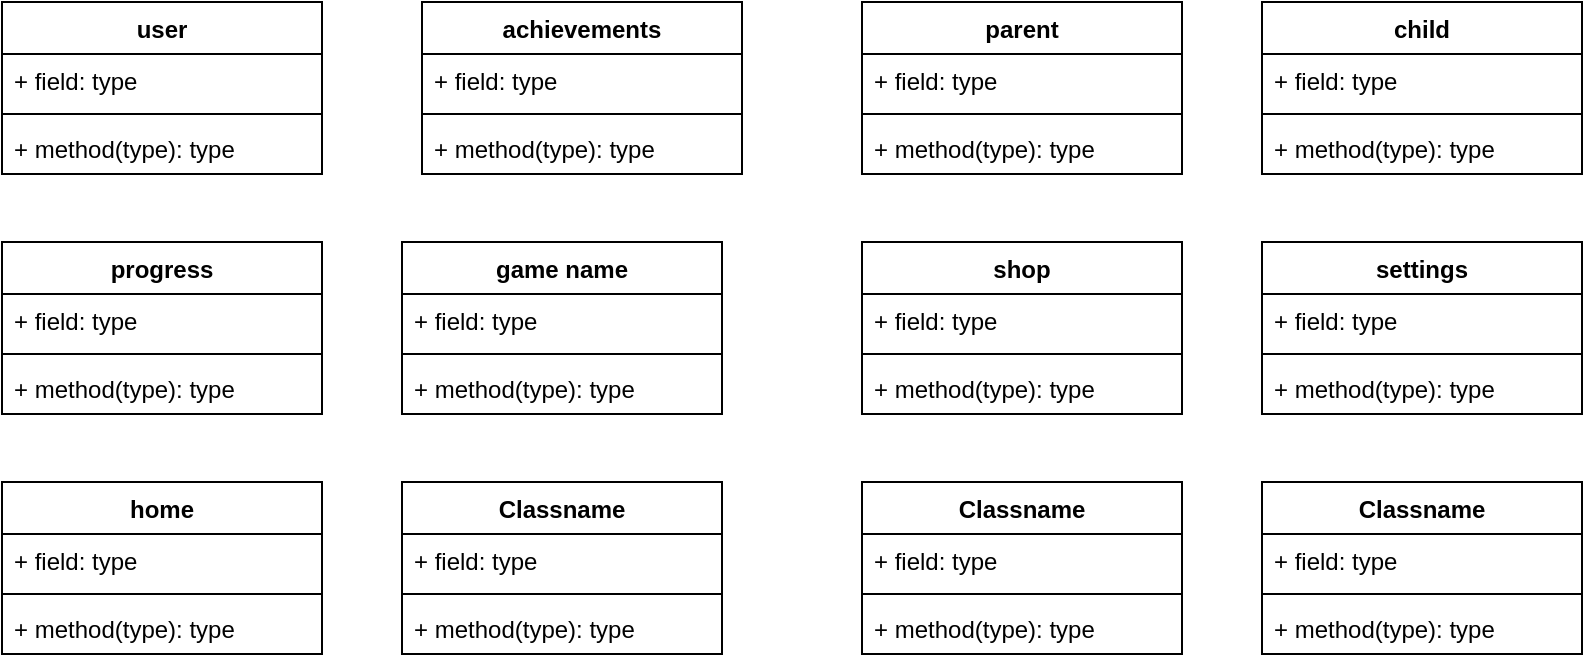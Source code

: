 <mxfile version="20.5.1" type="device"><diagram id="C5RBs43oDa-KdzZeNtuy" name="Page-1"><mxGraphModel dx="1008" dy="558" grid="1" gridSize="10" guides="1" tooltips="1" connect="1" arrows="1" fold="1" page="1" pageScale="1" pageWidth="827" pageHeight="1169" math="0" shadow="0"><root><mxCell id="WIyWlLk6GJQsqaUBKTNV-0"/><mxCell id="WIyWlLk6GJQsqaUBKTNV-1" parent="WIyWlLk6GJQsqaUBKTNV-0"/><mxCell id="71pGwjElcJfVmf1t_7z7-0" value="user" style="swimlane;fontStyle=1;align=center;verticalAlign=top;childLayout=stackLayout;horizontal=1;startSize=26;horizontalStack=0;resizeParent=1;resizeParentMax=0;resizeLast=0;collapsible=1;marginBottom=0;" vertex="1" parent="WIyWlLk6GJQsqaUBKTNV-1"><mxGeometry width="160" height="86" as="geometry"/></mxCell><mxCell id="71pGwjElcJfVmf1t_7z7-1" value="+ field: type" style="text;strokeColor=none;fillColor=none;align=left;verticalAlign=top;spacingLeft=4;spacingRight=4;overflow=hidden;rotatable=0;points=[[0,0.5],[1,0.5]];portConstraint=eastwest;" vertex="1" parent="71pGwjElcJfVmf1t_7z7-0"><mxGeometry y="26" width="160" height="26" as="geometry"/></mxCell><mxCell id="71pGwjElcJfVmf1t_7z7-2" value="" style="line;strokeWidth=1;fillColor=none;align=left;verticalAlign=middle;spacingTop=-1;spacingLeft=3;spacingRight=3;rotatable=0;labelPosition=right;points=[];portConstraint=eastwest;strokeColor=inherit;" vertex="1" parent="71pGwjElcJfVmf1t_7z7-0"><mxGeometry y="52" width="160" height="8" as="geometry"/></mxCell><mxCell id="71pGwjElcJfVmf1t_7z7-3" value="+ method(type): type" style="text;strokeColor=none;fillColor=none;align=left;verticalAlign=top;spacingLeft=4;spacingRight=4;overflow=hidden;rotatable=0;points=[[0,0.5],[1,0.5]];portConstraint=eastwest;" vertex="1" parent="71pGwjElcJfVmf1t_7z7-0"><mxGeometry y="60" width="160" height="26" as="geometry"/></mxCell><mxCell id="71pGwjElcJfVmf1t_7z7-4" value="achievements" style="swimlane;fontStyle=1;align=center;verticalAlign=top;childLayout=stackLayout;horizontal=1;startSize=26;horizontalStack=0;resizeParent=1;resizeParentMax=0;resizeLast=0;collapsible=1;marginBottom=0;" vertex="1" parent="WIyWlLk6GJQsqaUBKTNV-1"><mxGeometry x="210" width="160" height="86" as="geometry"/></mxCell><mxCell id="71pGwjElcJfVmf1t_7z7-5" value="+ field: type" style="text;strokeColor=none;fillColor=none;align=left;verticalAlign=top;spacingLeft=4;spacingRight=4;overflow=hidden;rotatable=0;points=[[0,0.5],[1,0.5]];portConstraint=eastwest;" vertex="1" parent="71pGwjElcJfVmf1t_7z7-4"><mxGeometry y="26" width="160" height="26" as="geometry"/></mxCell><mxCell id="71pGwjElcJfVmf1t_7z7-6" value="" style="line;strokeWidth=1;fillColor=none;align=left;verticalAlign=middle;spacingTop=-1;spacingLeft=3;spacingRight=3;rotatable=0;labelPosition=right;points=[];portConstraint=eastwest;strokeColor=inherit;" vertex="1" parent="71pGwjElcJfVmf1t_7z7-4"><mxGeometry y="52" width="160" height="8" as="geometry"/></mxCell><mxCell id="71pGwjElcJfVmf1t_7z7-7" value="+ method(type): type" style="text;strokeColor=none;fillColor=none;align=left;verticalAlign=top;spacingLeft=4;spacingRight=4;overflow=hidden;rotatable=0;points=[[0,0.5],[1,0.5]];portConstraint=eastwest;" vertex="1" parent="71pGwjElcJfVmf1t_7z7-4"><mxGeometry y="60" width="160" height="26" as="geometry"/></mxCell><mxCell id="71pGwjElcJfVmf1t_7z7-8" value="parent" style="swimlane;fontStyle=1;align=center;verticalAlign=top;childLayout=stackLayout;horizontal=1;startSize=26;horizontalStack=0;resizeParent=1;resizeParentMax=0;resizeLast=0;collapsible=1;marginBottom=0;" vertex="1" parent="WIyWlLk6GJQsqaUBKTNV-1"><mxGeometry x="430" width="160" height="86" as="geometry"/></mxCell><mxCell id="71pGwjElcJfVmf1t_7z7-9" value="+ field: type" style="text;strokeColor=none;fillColor=none;align=left;verticalAlign=top;spacingLeft=4;spacingRight=4;overflow=hidden;rotatable=0;points=[[0,0.5],[1,0.5]];portConstraint=eastwest;" vertex="1" parent="71pGwjElcJfVmf1t_7z7-8"><mxGeometry y="26" width="160" height="26" as="geometry"/></mxCell><mxCell id="71pGwjElcJfVmf1t_7z7-10" value="" style="line;strokeWidth=1;fillColor=none;align=left;verticalAlign=middle;spacingTop=-1;spacingLeft=3;spacingRight=3;rotatable=0;labelPosition=right;points=[];portConstraint=eastwest;strokeColor=inherit;" vertex="1" parent="71pGwjElcJfVmf1t_7z7-8"><mxGeometry y="52" width="160" height="8" as="geometry"/></mxCell><mxCell id="71pGwjElcJfVmf1t_7z7-11" value="+ method(type): type" style="text;strokeColor=none;fillColor=none;align=left;verticalAlign=top;spacingLeft=4;spacingRight=4;overflow=hidden;rotatable=0;points=[[0,0.5],[1,0.5]];portConstraint=eastwest;" vertex="1" parent="71pGwjElcJfVmf1t_7z7-8"><mxGeometry y="60" width="160" height="26" as="geometry"/></mxCell><mxCell id="71pGwjElcJfVmf1t_7z7-12" value="shop" style="swimlane;fontStyle=1;align=center;verticalAlign=top;childLayout=stackLayout;horizontal=1;startSize=26;horizontalStack=0;resizeParent=1;resizeParentMax=0;resizeLast=0;collapsible=1;marginBottom=0;" vertex="1" parent="WIyWlLk6GJQsqaUBKTNV-1"><mxGeometry x="430" y="120" width="160" height="86" as="geometry"/></mxCell><mxCell id="71pGwjElcJfVmf1t_7z7-13" value="+ field: type" style="text;strokeColor=none;fillColor=none;align=left;verticalAlign=top;spacingLeft=4;spacingRight=4;overflow=hidden;rotatable=0;points=[[0,0.5],[1,0.5]];portConstraint=eastwest;" vertex="1" parent="71pGwjElcJfVmf1t_7z7-12"><mxGeometry y="26" width="160" height="26" as="geometry"/></mxCell><mxCell id="71pGwjElcJfVmf1t_7z7-14" value="" style="line;strokeWidth=1;fillColor=none;align=left;verticalAlign=middle;spacingTop=-1;spacingLeft=3;spacingRight=3;rotatable=0;labelPosition=right;points=[];portConstraint=eastwest;strokeColor=inherit;" vertex="1" parent="71pGwjElcJfVmf1t_7z7-12"><mxGeometry y="52" width="160" height="8" as="geometry"/></mxCell><mxCell id="71pGwjElcJfVmf1t_7z7-15" value="+ method(type): type" style="text;strokeColor=none;fillColor=none;align=left;verticalAlign=top;spacingLeft=4;spacingRight=4;overflow=hidden;rotatable=0;points=[[0,0.5],[1,0.5]];portConstraint=eastwest;" vertex="1" parent="71pGwjElcJfVmf1t_7z7-12"><mxGeometry y="60" width="160" height="26" as="geometry"/></mxCell><mxCell id="71pGwjElcJfVmf1t_7z7-16" value="game name" style="swimlane;fontStyle=1;align=center;verticalAlign=top;childLayout=stackLayout;horizontal=1;startSize=26;horizontalStack=0;resizeParent=1;resizeParentMax=0;resizeLast=0;collapsible=1;marginBottom=0;" vertex="1" parent="WIyWlLk6GJQsqaUBKTNV-1"><mxGeometry x="200" y="120" width="160" height="86" as="geometry"/></mxCell><mxCell id="71pGwjElcJfVmf1t_7z7-17" value="+ field: type" style="text;strokeColor=none;fillColor=none;align=left;verticalAlign=top;spacingLeft=4;spacingRight=4;overflow=hidden;rotatable=0;points=[[0,0.5],[1,0.5]];portConstraint=eastwest;" vertex="1" parent="71pGwjElcJfVmf1t_7z7-16"><mxGeometry y="26" width="160" height="26" as="geometry"/></mxCell><mxCell id="71pGwjElcJfVmf1t_7z7-18" value="" style="line;strokeWidth=1;fillColor=none;align=left;verticalAlign=middle;spacingTop=-1;spacingLeft=3;spacingRight=3;rotatable=0;labelPosition=right;points=[];portConstraint=eastwest;strokeColor=inherit;" vertex="1" parent="71pGwjElcJfVmf1t_7z7-16"><mxGeometry y="52" width="160" height="8" as="geometry"/></mxCell><mxCell id="71pGwjElcJfVmf1t_7z7-19" value="+ method(type): type" style="text;strokeColor=none;fillColor=none;align=left;verticalAlign=top;spacingLeft=4;spacingRight=4;overflow=hidden;rotatable=0;points=[[0,0.5],[1,0.5]];portConstraint=eastwest;" vertex="1" parent="71pGwjElcJfVmf1t_7z7-16"><mxGeometry y="60" width="160" height="26" as="geometry"/></mxCell><mxCell id="71pGwjElcJfVmf1t_7z7-20" value="progress" style="swimlane;fontStyle=1;align=center;verticalAlign=top;childLayout=stackLayout;horizontal=1;startSize=26;horizontalStack=0;resizeParent=1;resizeParentMax=0;resizeLast=0;collapsible=1;marginBottom=0;" vertex="1" parent="WIyWlLk6GJQsqaUBKTNV-1"><mxGeometry y="120" width="160" height="86" as="geometry"/></mxCell><mxCell id="71pGwjElcJfVmf1t_7z7-21" value="+ field: type" style="text;strokeColor=none;fillColor=none;align=left;verticalAlign=top;spacingLeft=4;spacingRight=4;overflow=hidden;rotatable=0;points=[[0,0.5],[1,0.5]];portConstraint=eastwest;" vertex="1" parent="71pGwjElcJfVmf1t_7z7-20"><mxGeometry y="26" width="160" height="26" as="geometry"/></mxCell><mxCell id="71pGwjElcJfVmf1t_7z7-22" value="" style="line;strokeWidth=1;fillColor=none;align=left;verticalAlign=middle;spacingTop=-1;spacingLeft=3;spacingRight=3;rotatable=0;labelPosition=right;points=[];portConstraint=eastwest;strokeColor=inherit;" vertex="1" parent="71pGwjElcJfVmf1t_7z7-20"><mxGeometry y="52" width="160" height="8" as="geometry"/></mxCell><mxCell id="71pGwjElcJfVmf1t_7z7-23" value="+ method(type): type" style="text;strokeColor=none;fillColor=none;align=left;verticalAlign=top;spacingLeft=4;spacingRight=4;overflow=hidden;rotatable=0;points=[[0,0.5],[1,0.5]];portConstraint=eastwest;" vertex="1" parent="71pGwjElcJfVmf1t_7z7-20"><mxGeometry y="60" width="160" height="26" as="geometry"/></mxCell><mxCell id="71pGwjElcJfVmf1t_7z7-24" value="child" style="swimlane;fontStyle=1;align=center;verticalAlign=top;childLayout=stackLayout;horizontal=1;startSize=26;horizontalStack=0;resizeParent=1;resizeParentMax=0;resizeLast=0;collapsible=1;marginBottom=0;" vertex="1" parent="WIyWlLk6GJQsqaUBKTNV-1"><mxGeometry x="630" width="160" height="86" as="geometry"/></mxCell><mxCell id="71pGwjElcJfVmf1t_7z7-25" value="+ field: type" style="text;strokeColor=none;fillColor=none;align=left;verticalAlign=top;spacingLeft=4;spacingRight=4;overflow=hidden;rotatable=0;points=[[0,0.5],[1,0.5]];portConstraint=eastwest;" vertex="1" parent="71pGwjElcJfVmf1t_7z7-24"><mxGeometry y="26" width="160" height="26" as="geometry"/></mxCell><mxCell id="71pGwjElcJfVmf1t_7z7-26" value="" style="line;strokeWidth=1;fillColor=none;align=left;verticalAlign=middle;spacingTop=-1;spacingLeft=3;spacingRight=3;rotatable=0;labelPosition=right;points=[];portConstraint=eastwest;strokeColor=inherit;" vertex="1" parent="71pGwjElcJfVmf1t_7z7-24"><mxGeometry y="52" width="160" height="8" as="geometry"/></mxCell><mxCell id="71pGwjElcJfVmf1t_7z7-27" value="+ method(type): type" style="text;strokeColor=none;fillColor=none;align=left;verticalAlign=top;spacingLeft=4;spacingRight=4;overflow=hidden;rotatable=0;points=[[0,0.5],[1,0.5]];portConstraint=eastwest;" vertex="1" parent="71pGwjElcJfVmf1t_7z7-24"><mxGeometry y="60" width="160" height="26" as="geometry"/></mxCell><mxCell id="71pGwjElcJfVmf1t_7z7-28" value="settings" style="swimlane;fontStyle=1;align=center;verticalAlign=top;childLayout=stackLayout;horizontal=1;startSize=26;horizontalStack=0;resizeParent=1;resizeParentMax=0;resizeLast=0;collapsible=1;marginBottom=0;" vertex="1" parent="WIyWlLk6GJQsqaUBKTNV-1"><mxGeometry x="630" y="120" width="160" height="86" as="geometry"/></mxCell><mxCell id="71pGwjElcJfVmf1t_7z7-29" value="+ field: type" style="text;strokeColor=none;fillColor=none;align=left;verticalAlign=top;spacingLeft=4;spacingRight=4;overflow=hidden;rotatable=0;points=[[0,0.5],[1,0.5]];portConstraint=eastwest;" vertex="1" parent="71pGwjElcJfVmf1t_7z7-28"><mxGeometry y="26" width="160" height="26" as="geometry"/></mxCell><mxCell id="71pGwjElcJfVmf1t_7z7-30" value="" style="line;strokeWidth=1;fillColor=none;align=left;verticalAlign=middle;spacingTop=-1;spacingLeft=3;spacingRight=3;rotatable=0;labelPosition=right;points=[];portConstraint=eastwest;strokeColor=inherit;" vertex="1" parent="71pGwjElcJfVmf1t_7z7-28"><mxGeometry y="52" width="160" height="8" as="geometry"/></mxCell><mxCell id="71pGwjElcJfVmf1t_7z7-31" value="+ method(type): type" style="text;strokeColor=none;fillColor=none;align=left;verticalAlign=top;spacingLeft=4;spacingRight=4;overflow=hidden;rotatable=0;points=[[0,0.5],[1,0.5]];portConstraint=eastwest;" vertex="1" parent="71pGwjElcJfVmf1t_7z7-28"><mxGeometry y="60" width="160" height="26" as="geometry"/></mxCell><mxCell id="71pGwjElcJfVmf1t_7z7-32" value="Classname" style="swimlane;fontStyle=1;align=center;verticalAlign=top;childLayout=stackLayout;horizontal=1;startSize=26;horizontalStack=0;resizeParent=1;resizeParentMax=0;resizeLast=0;collapsible=1;marginBottom=0;" vertex="1" parent="WIyWlLk6GJQsqaUBKTNV-1"><mxGeometry x="630" y="240" width="160" height="86" as="geometry"/></mxCell><mxCell id="71pGwjElcJfVmf1t_7z7-33" value="+ field: type" style="text;strokeColor=none;fillColor=none;align=left;verticalAlign=top;spacingLeft=4;spacingRight=4;overflow=hidden;rotatable=0;points=[[0,0.5],[1,0.5]];portConstraint=eastwest;" vertex="1" parent="71pGwjElcJfVmf1t_7z7-32"><mxGeometry y="26" width="160" height="26" as="geometry"/></mxCell><mxCell id="71pGwjElcJfVmf1t_7z7-34" value="" style="line;strokeWidth=1;fillColor=none;align=left;verticalAlign=middle;spacingTop=-1;spacingLeft=3;spacingRight=3;rotatable=0;labelPosition=right;points=[];portConstraint=eastwest;strokeColor=inherit;" vertex="1" parent="71pGwjElcJfVmf1t_7z7-32"><mxGeometry y="52" width="160" height="8" as="geometry"/></mxCell><mxCell id="71pGwjElcJfVmf1t_7z7-35" value="+ method(type): type" style="text;strokeColor=none;fillColor=none;align=left;verticalAlign=top;spacingLeft=4;spacingRight=4;overflow=hidden;rotatable=0;points=[[0,0.5],[1,0.5]];portConstraint=eastwest;" vertex="1" parent="71pGwjElcJfVmf1t_7z7-32"><mxGeometry y="60" width="160" height="26" as="geometry"/></mxCell><mxCell id="71pGwjElcJfVmf1t_7z7-36" value="Classname" style="swimlane;fontStyle=1;align=center;verticalAlign=top;childLayout=stackLayout;horizontal=1;startSize=26;horizontalStack=0;resizeParent=1;resizeParentMax=0;resizeLast=0;collapsible=1;marginBottom=0;" vertex="1" parent="WIyWlLk6GJQsqaUBKTNV-1"><mxGeometry x="430" y="240" width="160" height="86" as="geometry"/></mxCell><mxCell id="71pGwjElcJfVmf1t_7z7-37" value="+ field: type" style="text;strokeColor=none;fillColor=none;align=left;verticalAlign=top;spacingLeft=4;spacingRight=4;overflow=hidden;rotatable=0;points=[[0,0.5],[1,0.5]];portConstraint=eastwest;" vertex="1" parent="71pGwjElcJfVmf1t_7z7-36"><mxGeometry y="26" width="160" height="26" as="geometry"/></mxCell><mxCell id="71pGwjElcJfVmf1t_7z7-38" value="" style="line;strokeWidth=1;fillColor=none;align=left;verticalAlign=middle;spacingTop=-1;spacingLeft=3;spacingRight=3;rotatable=0;labelPosition=right;points=[];portConstraint=eastwest;strokeColor=inherit;" vertex="1" parent="71pGwjElcJfVmf1t_7z7-36"><mxGeometry y="52" width="160" height="8" as="geometry"/></mxCell><mxCell id="71pGwjElcJfVmf1t_7z7-39" value="+ method(type): type" style="text;strokeColor=none;fillColor=none;align=left;verticalAlign=top;spacingLeft=4;spacingRight=4;overflow=hidden;rotatable=0;points=[[0,0.5],[1,0.5]];portConstraint=eastwest;" vertex="1" parent="71pGwjElcJfVmf1t_7z7-36"><mxGeometry y="60" width="160" height="26" as="geometry"/></mxCell><mxCell id="71pGwjElcJfVmf1t_7z7-40" value="Classname" style="swimlane;fontStyle=1;align=center;verticalAlign=top;childLayout=stackLayout;horizontal=1;startSize=26;horizontalStack=0;resizeParent=1;resizeParentMax=0;resizeLast=0;collapsible=1;marginBottom=0;" vertex="1" parent="WIyWlLk6GJQsqaUBKTNV-1"><mxGeometry x="200" y="240" width="160" height="86" as="geometry"/></mxCell><mxCell id="71pGwjElcJfVmf1t_7z7-41" value="+ field: type" style="text;strokeColor=none;fillColor=none;align=left;verticalAlign=top;spacingLeft=4;spacingRight=4;overflow=hidden;rotatable=0;points=[[0,0.5],[1,0.5]];portConstraint=eastwest;" vertex="1" parent="71pGwjElcJfVmf1t_7z7-40"><mxGeometry y="26" width="160" height="26" as="geometry"/></mxCell><mxCell id="71pGwjElcJfVmf1t_7z7-42" value="" style="line;strokeWidth=1;fillColor=none;align=left;verticalAlign=middle;spacingTop=-1;spacingLeft=3;spacingRight=3;rotatable=0;labelPosition=right;points=[];portConstraint=eastwest;strokeColor=inherit;" vertex="1" parent="71pGwjElcJfVmf1t_7z7-40"><mxGeometry y="52" width="160" height="8" as="geometry"/></mxCell><mxCell id="71pGwjElcJfVmf1t_7z7-43" value="+ method(type): type" style="text;strokeColor=none;fillColor=none;align=left;verticalAlign=top;spacingLeft=4;spacingRight=4;overflow=hidden;rotatable=0;points=[[0,0.5],[1,0.5]];portConstraint=eastwest;" vertex="1" parent="71pGwjElcJfVmf1t_7z7-40"><mxGeometry y="60" width="160" height="26" as="geometry"/></mxCell><mxCell id="71pGwjElcJfVmf1t_7z7-44" value="home" style="swimlane;fontStyle=1;align=center;verticalAlign=top;childLayout=stackLayout;horizontal=1;startSize=26;horizontalStack=0;resizeParent=1;resizeParentMax=0;resizeLast=0;collapsible=1;marginBottom=0;" vertex="1" parent="WIyWlLk6GJQsqaUBKTNV-1"><mxGeometry y="240" width="160" height="86" as="geometry"/></mxCell><mxCell id="71pGwjElcJfVmf1t_7z7-45" value="+ field: type" style="text;strokeColor=none;fillColor=none;align=left;verticalAlign=top;spacingLeft=4;spacingRight=4;overflow=hidden;rotatable=0;points=[[0,0.5],[1,0.5]];portConstraint=eastwest;" vertex="1" parent="71pGwjElcJfVmf1t_7z7-44"><mxGeometry y="26" width="160" height="26" as="geometry"/></mxCell><mxCell id="71pGwjElcJfVmf1t_7z7-46" value="" style="line;strokeWidth=1;fillColor=none;align=left;verticalAlign=middle;spacingTop=-1;spacingLeft=3;spacingRight=3;rotatable=0;labelPosition=right;points=[];portConstraint=eastwest;strokeColor=inherit;" vertex="1" parent="71pGwjElcJfVmf1t_7z7-44"><mxGeometry y="52" width="160" height="8" as="geometry"/></mxCell><mxCell id="71pGwjElcJfVmf1t_7z7-47" value="+ method(type): type" style="text;strokeColor=none;fillColor=none;align=left;verticalAlign=top;spacingLeft=4;spacingRight=4;overflow=hidden;rotatable=0;points=[[0,0.5],[1,0.5]];portConstraint=eastwest;" vertex="1" parent="71pGwjElcJfVmf1t_7z7-44"><mxGeometry y="60" width="160" height="26" as="geometry"/></mxCell></root></mxGraphModel></diagram></mxfile>